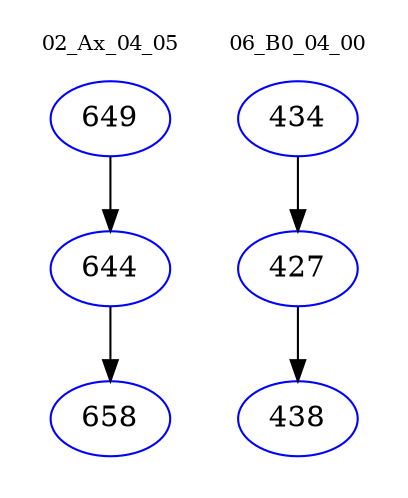 digraph{
subgraph cluster_0 {
color = white
label = "02_Ax_04_05";
fontsize=10;
T0_649 [label="649", color="blue"]
T0_649 -> T0_644 [color="black"]
T0_644 [label="644", color="blue"]
T0_644 -> T0_658 [color="black"]
T0_658 [label="658", color="blue"]
}
subgraph cluster_1 {
color = white
label = "06_B0_04_00";
fontsize=10;
T1_434 [label="434", color="blue"]
T1_434 -> T1_427 [color="black"]
T1_427 [label="427", color="blue"]
T1_427 -> T1_438 [color="black"]
T1_438 [label="438", color="blue"]
}
}
